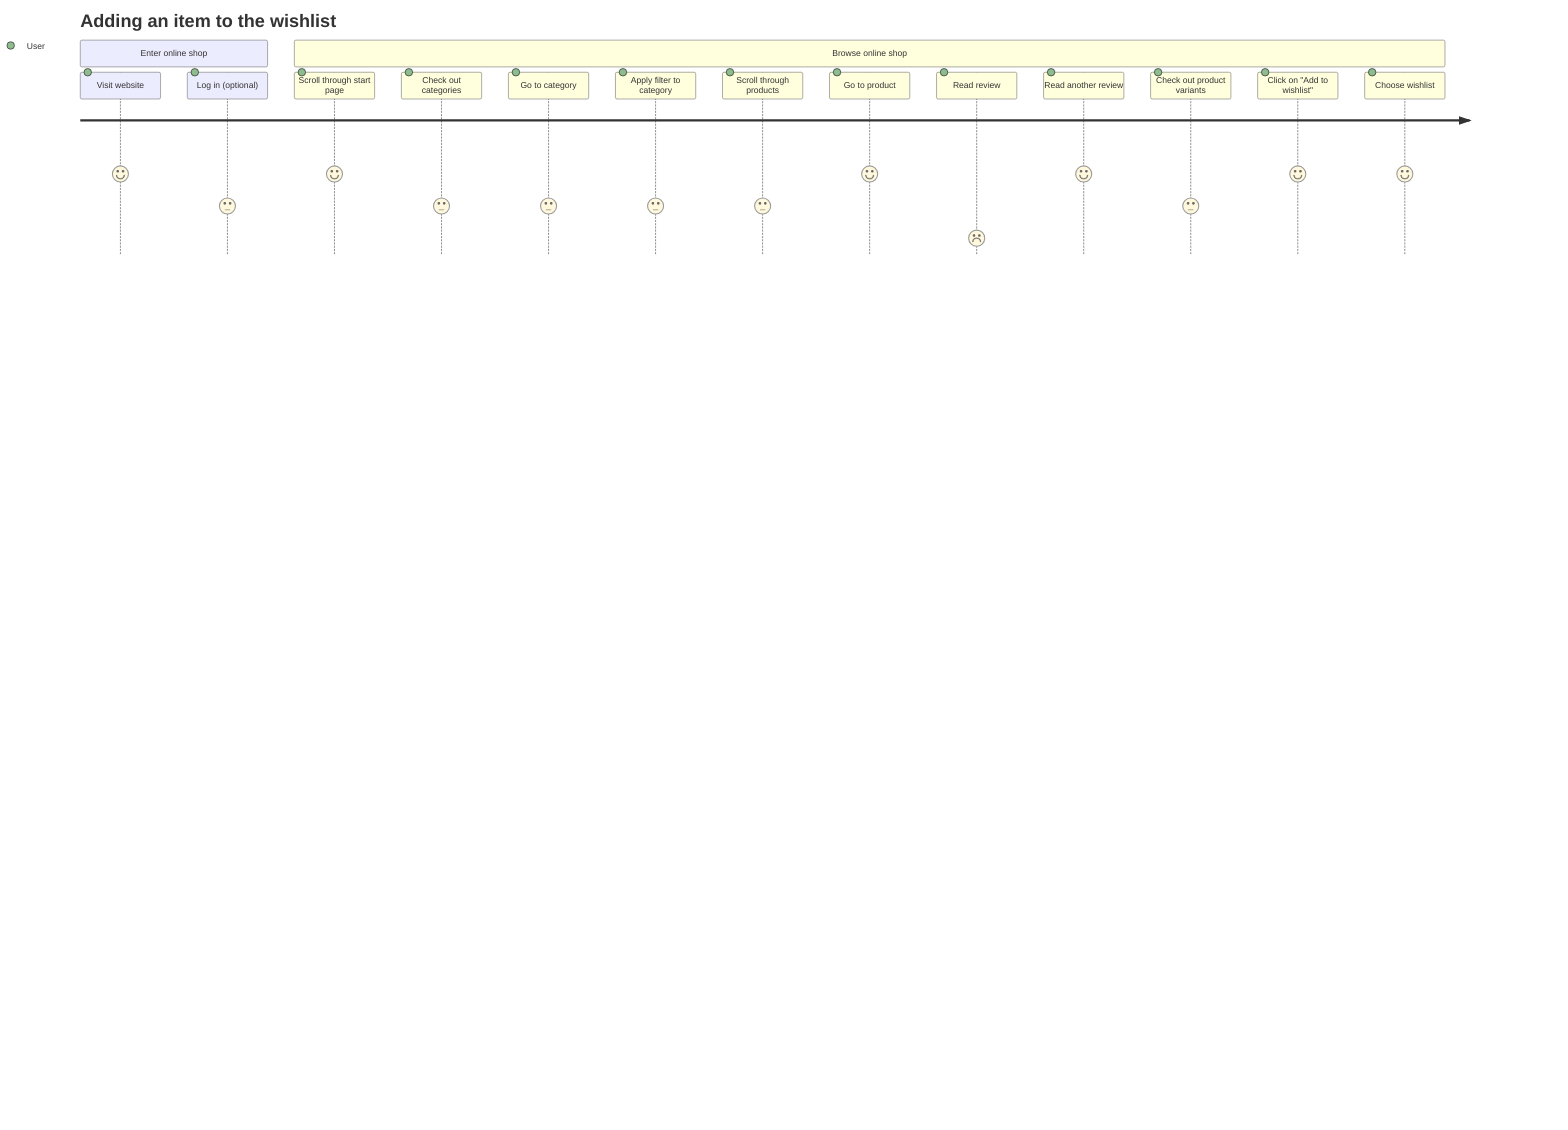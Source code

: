 journey
    title Adding an item to the wishlist
    section Enter online shop
        Visit website: 5: User
        Log in (optional): 3: User
    section Browse online shop
        Scroll through start page: 5: User
        Check out categories: 3: User
        Go to category: 3: User
        Apply filter to category: 3: User
        Scroll through products: 3: User
        Go to product: 5: User
        Read review: 1: User
        Read another review: 5: User
        Check out product variants: 3: User
        Click on "Add to wishlist": 5: User
        Choose wishlist: 5: User